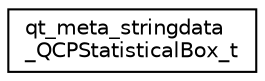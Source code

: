 digraph "Graphical Class Hierarchy"
{
  edge [fontname="Helvetica",fontsize="10",labelfontname="Helvetica",labelfontsize="10"];
  node [fontname="Helvetica",fontsize="10",shape=record];
  rankdir="LR";
  Node1 [label="qt_meta_stringdata\l_QCPStatisticalBox_t",height=0.2,width=0.4,color="black", fillcolor="white", style="filled",URL="$structqt__meta__stringdata___q_c_p_statistical_box__t.html"];
}
